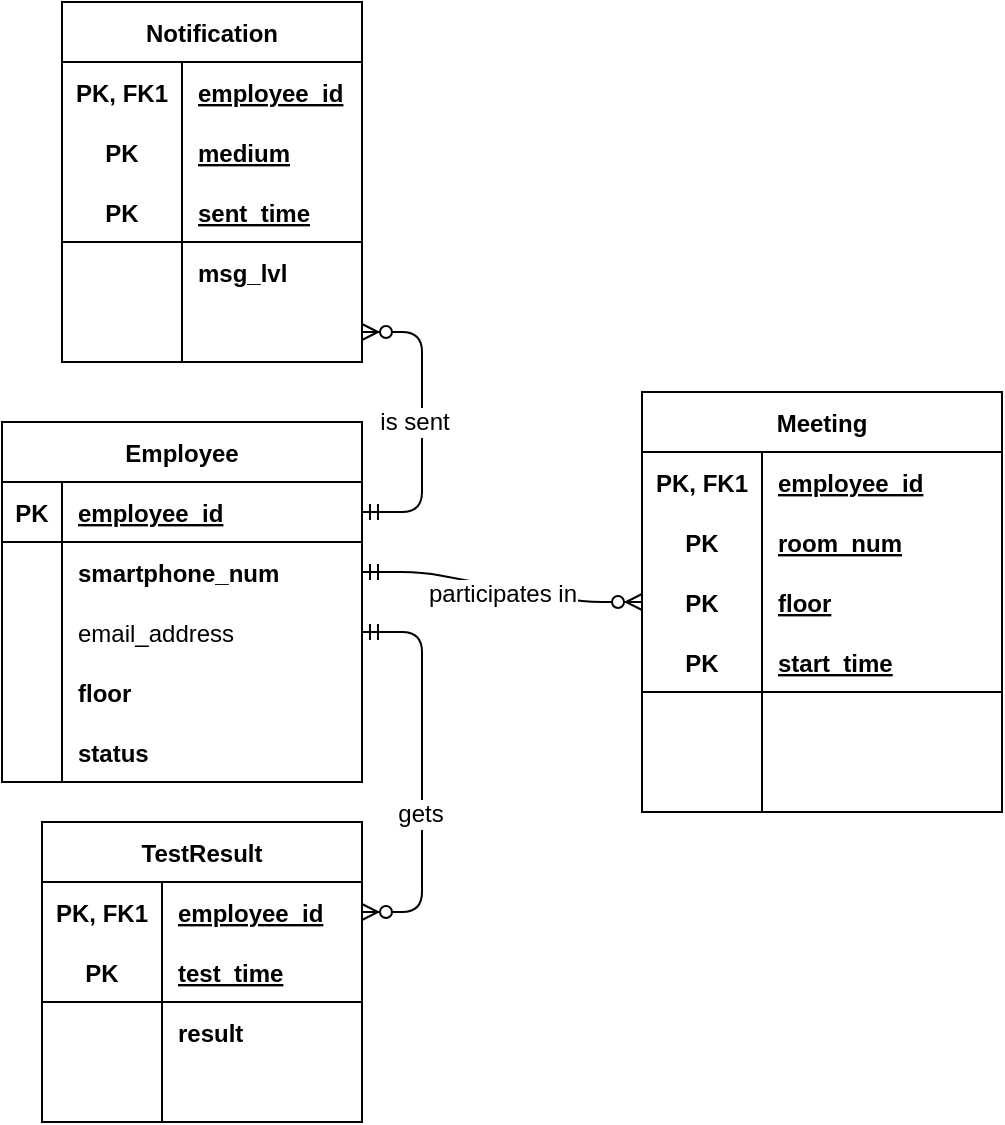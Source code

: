<mxfile version="15.1.2" type="device"><diagram id="R2lEEEUBdFMjLlhIrx00" name="Page-1"><mxGraphModel dx="1102" dy="582" grid="1" gridSize="10" guides="1" tooltips="1" connect="1" arrows="1" fold="1" page="1" pageScale="1" pageWidth="3300" pageHeight="4681" math="0" shadow="0" extFonts="Permanent Marker^https://fonts.googleapis.com/css?family=Permanent+Marker"><root><mxCell id="0"/><mxCell id="1" parent="0"/><mxCell id="UpI_DJdirK1bfUYj89ET-5" value="Employee" style="shape=table;startSize=30;container=1;collapsible=1;childLayout=tableLayout;fixedRows=1;rowLines=0;fontStyle=1;align=center;resizeLast=1;" vertex="1" parent="1"><mxGeometry x="380" y="350" width="180" height="180" as="geometry"/></mxCell><mxCell id="UpI_DJdirK1bfUYj89ET-6" value="" style="shape=partialRectangle;collapsible=0;dropTarget=0;pointerEvents=0;fillColor=none;top=0;left=0;bottom=1;right=0;points=[[0,0.5],[1,0.5]];portConstraint=eastwest;" vertex="1" parent="UpI_DJdirK1bfUYj89ET-5"><mxGeometry y="30" width="180" height="30" as="geometry"/></mxCell><mxCell id="UpI_DJdirK1bfUYj89ET-7" value="PK" style="shape=partialRectangle;connectable=0;fillColor=none;top=0;left=0;bottom=0;right=0;fontStyle=1;overflow=hidden;" vertex="1" parent="UpI_DJdirK1bfUYj89ET-6"><mxGeometry width="30" height="30" as="geometry"/></mxCell><mxCell id="UpI_DJdirK1bfUYj89ET-8" value="employee_id" style="shape=partialRectangle;connectable=0;fillColor=none;top=0;left=0;bottom=0;right=0;align=left;spacingLeft=6;fontStyle=5;overflow=hidden;" vertex="1" parent="UpI_DJdirK1bfUYj89ET-6"><mxGeometry x="30" width="150" height="30" as="geometry"/></mxCell><mxCell id="UpI_DJdirK1bfUYj89ET-9" value="" style="shape=partialRectangle;collapsible=0;dropTarget=0;pointerEvents=0;fillColor=none;top=0;left=0;bottom=0;right=0;points=[[0,0.5],[1,0.5]];portConstraint=eastwest;" vertex="1" parent="UpI_DJdirK1bfUYj89ET-5"><mxGeometry y="60" width="180" height="30" as="geometry"/></mxCell><mxCell id="UpI_DJdirK1bfUYj89ET-10" value="" style="shape=partialRectangle;connectable=0;fillColor=none;top=0;left=0;bottom=0;right=0;editable=1;overflow=hidden;" vertex="1" parent="UpI_DJdirK1bfUYj89ET-9"><mxGeometry width="30" height="30" as="geometry"/></mxCell><mxCell id="UpI_DJdirK1bfUYj89ET-11" value="smartphone_num" style="shape=partialRectangle;connectable=0;fillColor=none;top=0;left=0;bottom=0;right=0;align=left;spacingLeft=6;overflow=hidden;fontStyle=1" vertex="1" parent="UpI_DJdirK1bfUYj89ET-9"><mxGeometry x="30" width="150" height="30" as="geometry"/></mxCell><mxCell id="UpI_DJdirK1bfUYj89ET-12" value="" style="shape=partialRectangle;collapsible=0;dropTarget=0;pointerEvents=0;fillColor=none;top=0;left=0;bottom=0;right=0;points=[[0,0.5],[1,0.5]];portConstraint=eastwest;" vertex="1" parent="UpI_DJdirK1bfUYj89ET-5"><mxGeometry y="90" width="180" height="30" as="geometry"/></mxCell><mxCell id="UpI_DJdirK1bfUYj89ET-13" value="" style="shape=partialRectangle;connectable=0;fillColor=none;top=0;left=0;bottom=0;right=0;editable=1;overflow=hidden;" vertex="1" parent="UpI_DJdirK1bfUYj89ET-12"><mxGeometry width="30" height="30" as="geometry"/></mxCell><mxCell id="UpI_DJdirK1bfUYj89ET-14" value="email_address" style="shape=partialRectangle;connectable=0;fillColor=none;top=0;left=0;bottom=0;right=0;align=left;spacingLeft=6;overflow=hidden;" vertex="1" parent="UpI_DJdirK1bfUYj89ET-12"><mxGeometry x="30" width="150" height="30" as="geometry"/></mxCell><mxCell id="UpI_DJdirK1bfUYj89ET-124" style="shape=partialRectangle;collapsible=0;dropTarget=0;pointerEvents=0;fillColor=none;top=0;left=0;bottom=0;right=0;points=[[0,0.5],[1,0.5]];portConstraint=eastwest;" vertex="1" parent="UpI_DJdirK1bfUYj89ET-5"><mxGeometry y="120" width="180" height="30" as="geometry"/></mxCell><mxCell id="UpI_DJdirK1bfUYj89ET-125" style="shape=partialRectangle;connectable=0;fillColor=none;top=0;left=0;bottom=0;right=0;editable=1;overflow=hidden;" vertex="1" parent="UpI_DJdirK1bfUYj89ET-124"><mxGeometry width="30" height="30" as="geometry"/></mxCell><mxCell id="UpI_DJdirK1bfUYj89ET-126" value="floor" style="shape=partialRectangle;connectable=0;fillColor=none;top=0;left=0;bottom=0;right=0;align=left;spacingLeft=6;overflow=hidden;fontStyle=1" vertex="1" parent="UpI_DJdirK1bfUYj89ET-124"><mxGeometry x="30" width="150" height="30" as="geometry"/></mxCell><mxCell id="UpI_DJdirK1bfUYj89ET-100" style="shape=partialRectangle;collapsible=0;dropTarget=0;pointerEvents=0;fillColor=none;top=0;left=0;bottom=0;right=0;points=[[0,0.5],[1,0.5]];portConstraint=eastwest;" vertex="1" parent="UpI_DJdirK1bfUYj89ET-5"><mxGeometry y="150" width="180" height="30" as="geometry"/></mxCell><mxCell id="UpI_DJdirK1bfUYj89ET-101" style="shape=partialRectangle;connectable=0;fillColor=none;top=0;left=0;bottom=0;right=0;editable=1;overflow=hidden;" vertex="1" parent="UpI_DJdirK1bfUYj89ET-100"><mxGeometry width="30" height="30" as="geometry"/></mxCell><mxCell id="UpI_DJdirK1bfUYj89ET-102" value="status" style="shape=partialRectangle;connectable=0;fillColor=none;top=0;left=0;bottom=0;right=0;align=left;spacingLeft=6;overflow=hidden;fontStyle=1" vertex="1" parent="UpI_DJdirK1bfUYj89ET-100"><mxGeometry x="30" width="150" height="30" as="geometry"/></mxCell><mxCell id="UpI_DJdirK1bfUYj89ET-34" value="Meeting" style="shape=table;startSize=30;container=1;collapsible=1;childLayout=tableLayout;fixedRows=1;rowLines=0;fontStyle=1;align=center;resizeLast=1;" vertex="1" parent="1"><mxGeometry x="700" y="335" width="180" height="210" as="geometry"/></mxCell><mxCell id="UpI_DJdirK1bfUYj89ET-92" style="shape=partialRectangle;collapsible=0;dropTarget=0;pointerEvents=0;fillColor=none;top=0;left=0;bottom=0;right=0;points=[[0,0.5],[1,0.5]];portConstraint=eastwest;" vertex="1" parent="UpI_DJdirK1bfUYj89ET-34"><mxGeometry y="30" width="180" height="30" as="geometry"/></mxCell><mxCell id="UpI_DJdirK1bfUYj89ET-93" value="PK, FK1" style="shape=partialRectangle;connectable=0;fillColor=none;top=0;left=0;bottom=0;right=0;fontStyle=1;overflow=hidden;" vertex="1" parent="UpI_DJdirK1bfUYj89ET-92"><mxGeometry width="60" height="30" as="geometry"/></mxCell><mxCell id="UpI_DJdirK1bfUYj89ET-94" value="employee_id" style="shape=partialRectangle;connectable=0;fillColor=none;top=0;left=0;bottom=0;right=0;align=left;spacingLeft=6;fontStyle=5;overflow=hidden;" vertex="1" parent="UpI_DJdirK1bfUYj89ET-92"><mxGeometry x="60" width="120" height="30" as="geometry"/></mxCell><mxCell id="UpI_DJdirK1bfUYj89ET-50" style="shape=partialRectangle;collapsible=0;dropTarget=0;pointerEvents=0;fillColor=none;top=0;left=0;bottom=0;right=0;points=[[0,0.5],[1,0.5]];portConstraint=eastwest;" vertex="1" parent="UpI_DJdirK1bfUYj89ET-34"><mxGeometry y="60" width="180" height="30" as="geometry"/></mxCell><mxCell id="UpI_DJdirK1bfUYj89ET-51" value="PK" style="shape=partialRectangle;connectable=0;fillColor=none;top=0;left=0;bottom=0;right=0;fontStyle=1;overflow=hidden;" vertex="1" parent="UpI_DJdirK1bfUYj89ET-50"><mxGeometry width="60" height="30" as="geometry"/></mxCell><mxCell id="UpI_DJdirK1bfUYj89ET-52" value="room_num" style="shape=partialRectangle;connectable=0;fillColor=none;top=0;left=0;bottom=0;right=0;align=left;spacingLeft=6;fontStyle=5;overflow=hidden;" vertex="1" parent="UpI_DJdirK1bfUYj89ET-50"><mxGeometry x="60" width="120" height="30" as="geometry"/></mxCell><mxCell id="UpI_DJdirK1bfUYj89ET-35" value="" style="shape=partialRectangle;collapsible=0;dropTarget=0;pointerEvents=0;fillColor=none;top=0;left=0;bottom=0;right=0;points=[[0,0.5],[1,0.5]];portConstraint=eastwest;" vertex="1" parent="UpI_DJdirK1bfUYj89ET-34"><mxGeometry y="90" width="180" height="30" as="geometry"/></mxCell><mxCell id="UpI_DJdirK1bfUYj89ET-36" value="PK" style="shape=partialRectangle;connectable=0;fillColor=none;top=0;left=0;bottom=0;right=0;fontStyle=1;overflow=hidden;" vertex="1" parent="UpI_DJdirK1bfUYj89ET-35"><mxGeometry width="60" height="30" as="geometry"/></mxCell><mxCell id="UpI_DJdirK1bfUYj89ET-37" value="floor" style="shape=partialRectangle;connectable=0;fillColor=none;top=0;left=0;bottom=0;right=0;align=left;spacingLeft=6;fontStyle=5;overflow=hidden;" vertex="1" parent="UpI_DJdirK1bfUYj89ET-35"><mxGeometry x="60" width="120" height="30" as="geometry"/></mxCell><mxCell id="UpI_DJdirK1bfUYj89ET-38" value="" style="shape=partialRectangle;collapsible=0;dropTarget=0;pointerEvents=0;fillColor=none;top=0;left=0;bottom=1;right=0;points=[[0,0.5],[1,0.5]];portConstraint=eastwest;" vertex="1" parent="UpI_DJdirK1bfUYj89ET-34"><mxGeometry y="120" width="180" height="30" as="geometry"/></mxCell><mxCell id="UpI_DJdirK1bfUYj89ET-39" value="PK" style="shape=partialRectangle;connectable=0;fillColor=none;top=0;left=0;bottom=0;right=0;fontStyle=1;overflow=hidden;" vertex="1" parent="UpI_DJdirK1bfUYj89ET-38"><mxGeometry width="60" height="30" as="geometry"/></mxCell><mxCell id="UpI_DJdirK1bfUYj89ET-40" value="start_time" style="shape=partialRectangle;connectable=0;fillColor=none;top=0;left=0;bottom=0;right=0;align=left;spacingLeft=6;fontStyle=5;overflow=hidden;" vertex="1" parent="UpI_DJdirK1bfUYj89ET-38"><mxGeometry x="60" width="120" height="30" as="geometry"/></mxCell><mxCell id="UpI_DJdirK1bfUYj89ET-41" value="" style="shape=partialRectangle;collapsible=0;dropTarget=0;pointerEvents=0;fillColor=none;top=0;left=0;bottom=0;right=0;points=[[0,0.5],[1,0.5]];portConstraint=eastwest;" vertex="1" parent="UpI_DJdirK1bfUYj89ET-34"><mxGeometry y="150" width="180" height="30" as="geometry"/></mxCell><mxCell id="UpI_DJdirK1bfUYj89ET-42" value="" style="shape=partialRectangle;connectable=0;fillColor=none;top=0;left=0;bottom=0;right=0;editable=1;overflow=hidden;" vertex="1" parent="UpI_DJdirK1bfUYj89ET-41"><mxGeometry width="60" height="30" as="geometry"/></mxCell><mxCell id="UpI_DJdirK1bfUYj89ET-43" value="" style="shape=partialRectangle;connectable=0;fillColor=none;top=0;left=0;bottom=0;right=0;align=left;spacingLeft=6;overflow=hidden;" vertex="1" parent="UpI_DJdirK1bfUYj89ET-41"><mxGeometry x="60" width="120" height="30" as="geometry"/></mxCell><mxCell id="UpI_DJdirK1bfUYj89ET-44" value="" style="shape=partialRectangle;collapsible=0;dropTarget=0;pointerEvents=0;fillColor=none;top=0;left=0;bottom=0;right=0;points=[[0,0.5],[1,0.5]];portConstraint=eastwest;" vertex="1" parent="UpI_DJdirK1bfUYj89ET-34"><mxGeometry y="180" width="180" height="30" as="geometry"/></mxCell><mxCell id="UpI_DJdirK1bfUYj89ET-45" value="" style="shape=partialRectangle;connectable=0;fillColor=none;top=0;left=0;bottom=0;right=0;editable=1;overflow=hidden;" vertex="1" parent="UpI_DJdirK1bfUYj89ET-44"><mxGeometry width="60" height="30" as="geometry"/></mxCell><mxCell id="UpI_DJdirK1bfUYj89ET-46" value="" style="shape=partialRectangle;connectable=0;fillColor=none;top=0;left=0;bottom=0;right=0;align=left;spacingLeft=6;overflow=hidden;" vertex="1" parent="UpI_DJdirK1bfUYj89ET-44"><mxGeometry x="60" width="120" height="30" as="geometry"/></mxCell><mxCell id="UpI_DJdirK1bfUYj89ET-76" value="Notification" style="shape=table;startSize=30;container=1;collapsible=1;childLayout=tableLayout;fixedRows=1;rowLines=0;fontStyle=1;align=center;resizeLast=1;" vertex="1" parent="1"><mxGeometry x="410" y="140" width="150" height="180" as="geometry"/></mxCell><mxCell id="UpI_DJdirK1bfUYj89ET-77" style="shape=partialRectangle;collapsible=0;dropTarget=0;pointerEvents=0;fillColor=none;top=0;left=0;bottom=0;right=0;points=[[0,0.5],[1,0.5]];portConstraint=eastwest;" vertex="1" parent="UpI_DJdirK1bfUYj89ET-76"><mxGeometry y="30" width="150" height="30" as="geometry"/></mxCell><mxCell id="UpI_DJdirK1bfUYj89ET-78" value="PK, FK1" style="shape=partialRectangle;connectable=0;fillColor=none;top=0;left=0;bottom=0;right=0;fontStyle=1;overflow=hidden;" vertex="1" parent="UpI_DJdirK1bfUYj89ET-77"><mxGeometry width="60" height="30" as="geometry"/></mxCell><mxCell id="UpI_DJdirK1bfUYj89ET-79" value="employee_id" style="shape=partialRectangle;connectable=0;fillColor=none;top=0;left=0;bottom=0;right=0;align=left;spacingLeft=6;fontStyle=5;overflow=hidden;" vertex="1" parent="UpI_DJdirK1bfUYj89ET-77"><mxGeometry x="60" width="90" height="30" as="geometry"/></mxCell><mxCell id="UpI_DJdirK1bfUYj89ET-135" style="shape=partialRectangle;collapsible=0;dropTarget=0;pointerEvents=0;fillColor=none;top=0;left=0;bottom=0;right=0;points=[[0,0.5],[1,0.5]];portConstraint=eastwest;" vertex="1" parent="UpI_DJdirK1bfUYj89ET-76"><mxGeometry y="60" width="150" height="30" as="geometry"/></mxCell><mxCell id="UpI_DJdirK1bfUYj89ET-136" value="PK" style="shape=partialRectangle;connectable=0;fillColor=none;top=0;left=0;bottom=0;right=0;fontStyle=1;overflow=hidden;" vertex="1" parent="UpI_DJdirK1bfUYj89ET-135"><mxGeometry width="60" height="30" as="geometry"/></mxCell><mxCell id="UpI_DJdirK1bfUYj89ET-137" value="medium" style="shape=partialRectangle;connectable=0;fillColor=none;top=0;left=0;bottom=0;right=0;align=left;spacingLeft=6;fontStyle=5;overflow=hidden;" vertex="1" parent="UpI_DJdirK1bfUYj89ET-135"><mxGeometry x="60" width="90" height="30" as="geometry"/></mxCell><mxCell id="UpI_DJdirK1bfUYj89ET-80" value="" style="shape=partialRectangle;collapsible=0;dropTarget=0;pointerEvents=0;fillColor=none;top=0;left=0;bottom=1;right=0;points=[[0,0.5],[1,0.5]];portConstraint=eastwest;" vertex="1" parent="UpI_DJdirK1bfUYj89ET-76"><mxGeometry y="90" width="150" height="30" as="geometry"/></mxCell><mxCell id="UpI_DJdirK1bfUYj89ET-81" value="PK" style="shape=partialRectangle;connectable=0;fillColor=none;top=0;left=0;bottom=0;right=0;fontStyle=1;overflow=hidden;" vertex="1" parent="UpI_DJdirK1bfUYj89ET-80"><mxGeometry width="60" height="30" as="geometry"/></mxCell><mxCell id="UpI_DJdirK1bfUYj89ET-82" value="sent_time" style="shape=partialRectangle;connectable=0;fillColor=none;top=0;left=0;bottom=0;right=0;align=left;spacingLeft=6;fontStyle=5;overflow=hidden;" vertex="1" parent="UpI_DJdirK1bfUYj89ET-80"><mxGeometry x="60" width="90" height="30" as="geometry"/></mxCell><mxCell id="UpI_DJdirK1bfUYj89ET-83" value="" style="shape=partialRectangle;collapsible=0;dropTarget=0;pointerEvents=0;fillColor=none;top=0;left=0;bottom=0;right=0;points=[[0,0.5],[1,0.5]];portConstraint=eastwest;" vertex="1" parent="UpI_DJdirK1bfUYj89ET-76"><mxGeometry y="120" width="150" height="30" as="geometry"/></mxCell><mxCell id="UpI_DJdirK1bfUYj89ET-84" value="" style="shape=partialRectangle;connectable=0;fillColor=none;top=0;left=0;bottom=0;right=0;editable=1;overflow=hidden;" vertex="1" parent="UpI_DJdirK1bfUYj89ET-83"><mxGeometry width="60" height="30" as="geometry"/></mxCell><mxCell id="UpI_DJdirK1bfUYj89ET-85" value="msg_lvl" style="shape=partialRectangle;connectable=0;fillColor=none;top=0;left=0;bottom=0;right=0;align=left;spacingLeft=6;overflow=hidden;fontStyle=1" vertex="1" parent="UpI_DJdirK1bfUYj89ET-83"><mxGeometry x="60" width="90" height="30" as="geometry"/></mxCell><mxCell id="UpI_DJdirK1bfUYj89ET-86" value="" style="shape=partialRectangle;collapsible=0;dropTarget=0;pointerEvents=0;fillColor=none;top=0;left=0;bottom=0;right=0;points=[[0,0.5],[1,0.5]];portConstraint=eastwest;" vertex="1" parent="UpI_DJdirK1bfUYj89ET-76"><mxGeometry y="150" width="150" height="30" as="geometry"/></mxCell><mxCell id="UpI_DJdirK1bfUYj89ET-87" value="" style="shape=partialRectangle;connectable=0;fillColor=none;top=0;left=0;bottom=0;right=0;editable=1;overflow=hidden;" vertex="1" parent="UpI_DJdirK1bfUYj89ET-86"><mxGeometry width="60" height="30" as="geometry"/></mxCell><mxCell id="UpI_DJdirK1bfUYj89ET-88" value="" style="shape=partialRectangle;connectable=0;fillColor=none;top=0;left=0;bottom=0;right=0;align=left;spacingLeft=6;overflow=hidden;" vertex="1" parent="UpI_DJdirK1bfUYj89ET-86"><mxGeometry x="60" width="90" height="30" as="geometry"/></mxCell><mxCell id="UpI_DJdirK1bfUYj89ET-103" value="TestResult" style="shape=table;startSize=30;container=1;collapsible=1;childLayout=tableLayout;fixedRows=1;rowLines=0;fontStyle=1;align=center;resizeLast=1;" vertex="1" parent="1"><mxGeometry x="400" y="550" width="160" height="150" as="geometry"/></mxCell><mxCell id="UpI_DJdirK1bfUYj89ET-104" style="shape=partialRectangle;collapsible=0;dropTarget=0;pointerEvents=0;fillColor=none;top=0;left=0;bottom=0;right=0;points=[[0,0.5],[1,0.5]];portConstraint=eastwest;" vertex="1" parent="UpI_DJdirK1bfUYj89ET-103"><mxGeometry y="30" width="160" height="30" as="geometry"/></mxCell><mxCell id="UpI_DJdirK1bfUYj89ET-105" value="PK, FK1" style="shape=partialRectangle;connectable=0;fillColor=none;top=0;left=0;bottom=0;right=0;fontStyle=1;overflow=hidden;" vertex="1" parent="UpI_DJdirK1bfUYj89ET-104"><mxGeometry width="60" height="30" as="geometry"/></mxCell><mxCell id="UpI_DJdirK1bfUYj89ET-106" value="employee_id" style="shape=partialRectangle;connectable=0;fillColor=none;top=0;left=0;bottom=0;right=0;align=left;spacingLeft=6;fontStyle=5;overflow=hidden;" vertex="1" parent="UpI_DJdirK1bfUYj89ET-104"><mxGeometry x="60" width="100" height="30" as="geometry"/></mxCell><mxCell id="UpI_DJdirK1bfUYj89ET-113" value="" style="shape=partialRectangle;collapsible=0;dropTarget=0;pointerEvents=0;fillColor=none;top=0;left=0;bottom=1;right=0;points=[[0,0.5],[1,0.5]];portConstraint=eastwest;" vertex="1" parent="UpI_DJdirK1bfUYj89ET-103"><mxGeometry y="60" width="160" height="30" as="geometry"/></mxCell><mxCell id="UpI_DJdirK1bfUYj89ET-114" value="PK" style="shape=partialRectangle;connectable=0;fillColor=none;top=0;left=0;bottom=0;right=0;fontStyle=1;overflow=hidden;" vertex="1" parent="UpI_DJdirK1bfUYj89ET-113"><mxGeometry width="60" height="30" as="geometry"/></mxCell><mxCell id="UpI_DJdirK1bfUYj89ET-115" value="test_time" style="shape=partialRectangle;connectable=0;fillColor=none;top=0;left=0;bottom=0;right=0;align=left;spacingLeft=6;fontStyle=5;overflow=hidden;" vertex="1" parent="UpI_DJdirK1bfUYj89ET-113"><mxGeometry x="60" width="100" height="30" as="geometry"/></mxCell><mxCell id="UpI_DJdirK1bfUYj89ET-116" value="" style="shape=partialRectangle;collapsible=0;dropTarget=0;pointerEvents=0;fillColor=none;top=0;left=0;bottom=0;right=0;points=[[0,0.5],[1,0.5]];portConstraint=eastwest;" vertex="1" parent="UpI_DJdirK1bfUYj89ET-103"><mxGeometry y="90" width="160" height="30" as="geometry"/></mxCell><mxCell id="UpI_DJdirK1bfUYj89ET-117" value="" style="shape=partialRectangle;connectable=0;fillColor=none;top=0;left=0;bottom=0;right=0;editable=1;overflow=hidden;" vertex="1" parent="UpI_DJdirK1bfUYj89ET-116"><mxGeometry width="60" height="30" as="geometry"/></mxCell><mxCell id="UpI_DJdirK1bfUYj89ET-118" value="result" style="shape=partialRectangle;connectable=0;fillColor=none;top=0;left=0;bottom=0;right=0;align=left;spacingLeft=6;overflow=hidden;fontStyle=1" vertex="1" parent="UpI_DJdirK1bfUYj89ET-116"><mxGeometry x="60" width="100" height="30" as="geometry"/></mxCell><mxCell id="UpI_DJdirK1bfUYj89ET-119" value="" style="shape=partialRectangle;collapsible=0;dropTarget=0;pointerEvents=0;fillColor=none;top=0;left=0;bottom=0;right=0;points=[[0,0.5],[1,0.5]];portConstraint=eastwest;" vertex="1" parent="UpI_DJdirK1bfUYj89ET-103"><mxGeometry y="120" width="160" height="30" as="geometry"/></mxCell><mxCell id="UpI_DJdirK1bfUYj89ET-120" value="" style="shape=partialRectangle;connectable=0;fillColor=none;top=0;left=0;bottom=0;right=0;editable=1;overflow=hidden;" vertex="1" parent="UpI_DJdirK1bfUYj89ET-119"><mxGeometry width="60" height="30" as="geometry"/></mxCell><mxCell id="UpI_DJdirK1bfUYj89ET-121" value="" style="shape=partialRectangle;connectable=0;fillColor=none;top=0;left=0;bottom=0;right=0;align=left;spacingLeft=6;overflow=hidden;" vertex="1" parent="UpI_DJdirK1bfUYj89ET-119"><mxGeometry x="60" width="100" height="30" as="geometry"/></mxCell><mxCell id="UpI_DJdirK1bfUYj89ET-122" value="" style="edgeStyle=entityRelationEdgeStyle;fontSize=12;html=1;endArrow=ERzeroToMany;startArrow=ERmandOne;exitX=1;exitY=0.5;exitDx=0;exitDy=0;" edge="1" parent="1" source="UpI_DJdirK1bfUYj89ET-12" target="UpI_DJdirK1bfUYj89ET-104"><mxGeometry width="100" height="100" relative="1" as="geometry"><mxPoint x="480" y="570" as="sourcePoint"/><mxPoint x="600" y="620" as="targetPoint"/></mxGeometry></mxCell><mxCell id="UpI_DJdirK1bfUYj89ET-123" value="gets" style="edgeLabel;html=1;align=center;verticalAlign=middle;resizable=0;points=[];fontSize=12;" vertex="1" connectable="0" parent="UpI_DJdirK1bfUYj89ET-122"><mxGeometry x="0.205" y="-1" relative="1" as="geometry"><mxPoint as="offset"/></mxGeometry></mxCell><mxCell id="UpI_DJdirK1bfUYj89ET-127" value="" style="edgeStyle=entityRelationEdgeStyle;fontSize=12;html=1;endArrow=ERzeroToMany;startArrow=ERmandOne;exitX=1;exitY=0.5;exitDx=0;exitDy=0;" edge="1" parent="1" source="UpI_DJdirK1bfUYj89ET-6" target="UpI_DJdirK1bfUYj89ET-86"><mxGeometry width="100" height="100" relative="1" as="geometry"><mxPoint x="430" y="310" as="sourcePoint"/><mxPoint x="390" y="215" as="targetPoint"/></mxGeometry></mxCell><mxCell id="UpI_DJdirK1bfUYj89ET-128" value="is sent" style="edgeLabel;html=1;align=center;verticalAlign=middle;resizable=0;points=[];fontSize=12;" vertex="1" connectable="0" parent="UpI_DJdirK1bfUYj89ET-127"><mxGeometry y="4" relative="1" as="geometry"><mxPoint as="offset"/></mxGeometry></mxCell><mxCell id="UpI_DJdirK1bfUYj89ET-138" value="" style="edgeStyle=entityRelationEdgeStyle;fontSize=12;html=1;endArrow=ERzeroToMany;startArrow=ERmandOne;exitX=1;exitY=0.5;exitDx=0;exitDy=0;entryX=0;entryY=0.5;entryDx=0;entryDy=0;" edge="1" parent="1" source="UpI_DJdirK1bfUYj89ET-9" target="UpI_DJdirK1bfUYj89ET-35"><mxGeometry width="100" height="100" relative="1" as="geometry"><mxPoint x="630" y="480" as="sourcePoint"/><mxPoint x="730" y="380" as="targetPoint"/></mxGeometry></mxCell><mxCell id="UpI_DJdirK1bfUYj89ET-139" value="participates in" style="edgeLabel;html=1;align=center;verticalAlign=middle;resizable=0;points=[];fontSize=12;" vertex="1" connectable="0" parent="UpI_DJdirK1bfUYj89ET-138"><mxGeometry x="0.009" y="-3" relative="1" as="geometry"><mxPoint as="offset"/></mxGeometry></mxCell></root></mxGraphModel></diagram></mxfile>